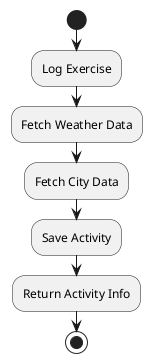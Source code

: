 @startuml
'https://plantuml.com/activity-diagram-beta

start
:Log Exercise;
:Fetch Weather Data;
:Fetch City Data;
:Save Activity;
:Return Activity Info;
stop
@enduml

//An Activity Diagram shows the flow of activities or actions in a process.

//start and stop: Marks the beginning and end of the activity.
:: Defines an action or activity.
Arrows (->) represent the flow from one activity to the next.